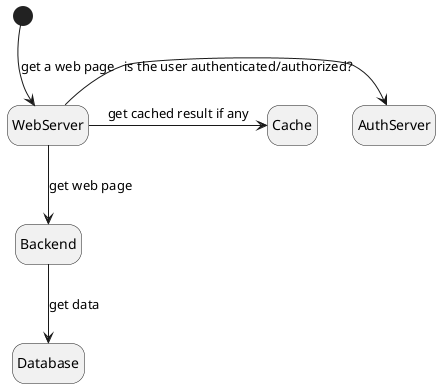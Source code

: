 @startuml

`
@startuml
hide empty description

[*] --> WebServer : get a web page
WebServer -> AuthServer : is the user authenticated/authorized?
WebServer -> Cache : get cached result if any
WebServer --> Backend: get web page
Backend --> Database : get data

@enduml
`

@enduml
